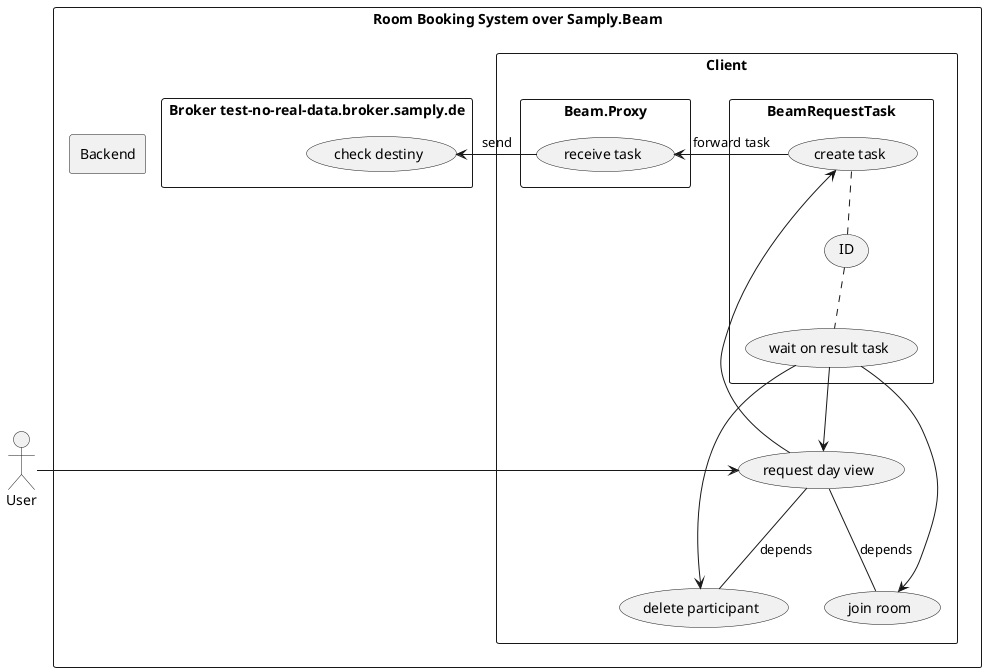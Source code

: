 @startuml
actor User
rectangle "Room Booking System over Samply.Beam" {
    rectangle Client {
        User -> (request day view)
        (request day view) -- (join room): depends
        (request day view) -- (delete participant) : depends
        
        rectangle "BeamRequestTask" {
            (create task) <-- (request day view)
            (create task) .. (ID)
            (ID) .. (wait on result task)
            (wait on result task) --> (request day view)
            (wait on result task) --> (join room)
            (wait on result task) --> (delete participant)
        }
        rectangle "Beam.Proxy" {
            (create task) -> (receive task): forward task    
        }
    }
    rectangle "Broker test-no-real-data.broker.samply.de" {
        (receive task) -> (check destiny): send
    }
    rectangle Backend {

    }
}
@enduml